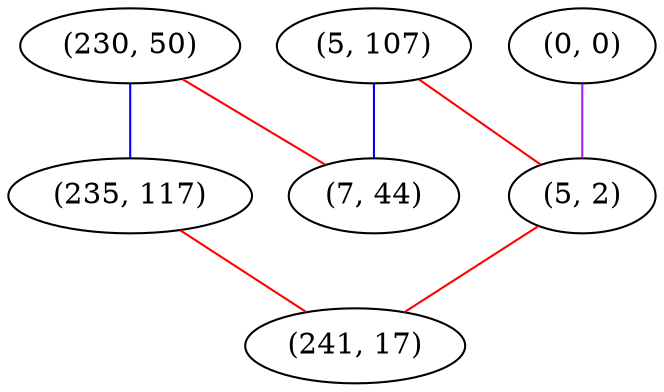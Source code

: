 graph "" {
"(230, 50)";
"(5, 107)";
"(7, 44)";
"(0, 0)";
"(235, 117)";
"(5, 2)";
"(241, 17)";
"(230, 50)" -- "(7, 44)"  [color=red, key=0, weight=1];
"(230, 50)" -- "(235, 117)"  [color=blue, key=0, weight=3];
"(5, 107)" -- "(7, 44)"  [color=blue, key=0, weight=3];
"(5, 107)" -- "(5, 2)"  [color=red, key=0, weight=1];
"(0, 0)" -- "(5, 2)"  [color=purple, key=0, weight=4];
"(235, 117)" -- "(241, 17)"  [color=red, key=0, weight=1];
"(5, 2)" -- "(241, 17)"  [color=red, key=0, weight=1];
}
